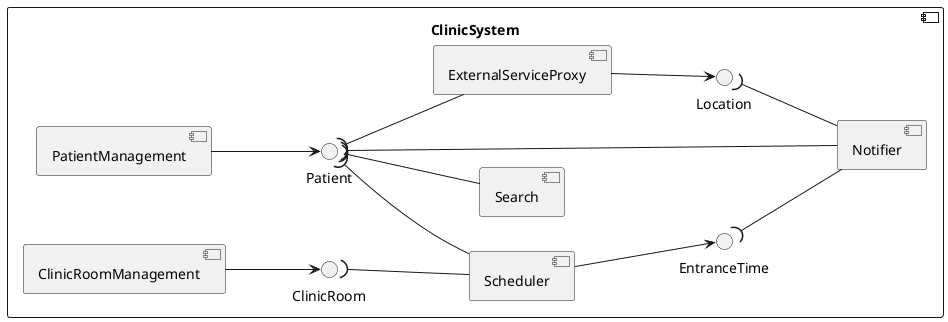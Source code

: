 @startuml

component ClinicSystem {

left to right direction
interface EntranceTime
[Search]
[Scheduler]
[Notifier]
[PatientManagement]
[ClinicRoomManagement]
[ExternalServiceProxy]

[Scheduler] -d-> EntranceTime
[Notifier]  -u-( EntranceTime
[ExternalServiceProxy] -d-> Location
[Notifier] -u-( Location
[Notifier] -u-( Patient
[PatientManagement] -d-> Patient
[ClinicRoomManagement] -d-> ClinicRoom
[Scheduler] -u-( Patient
[Scheduler] -u-( ClinicRoom
[Search] -u-( Patient
[ExternalServiceProxy] -u-( Patient
}


@enduml